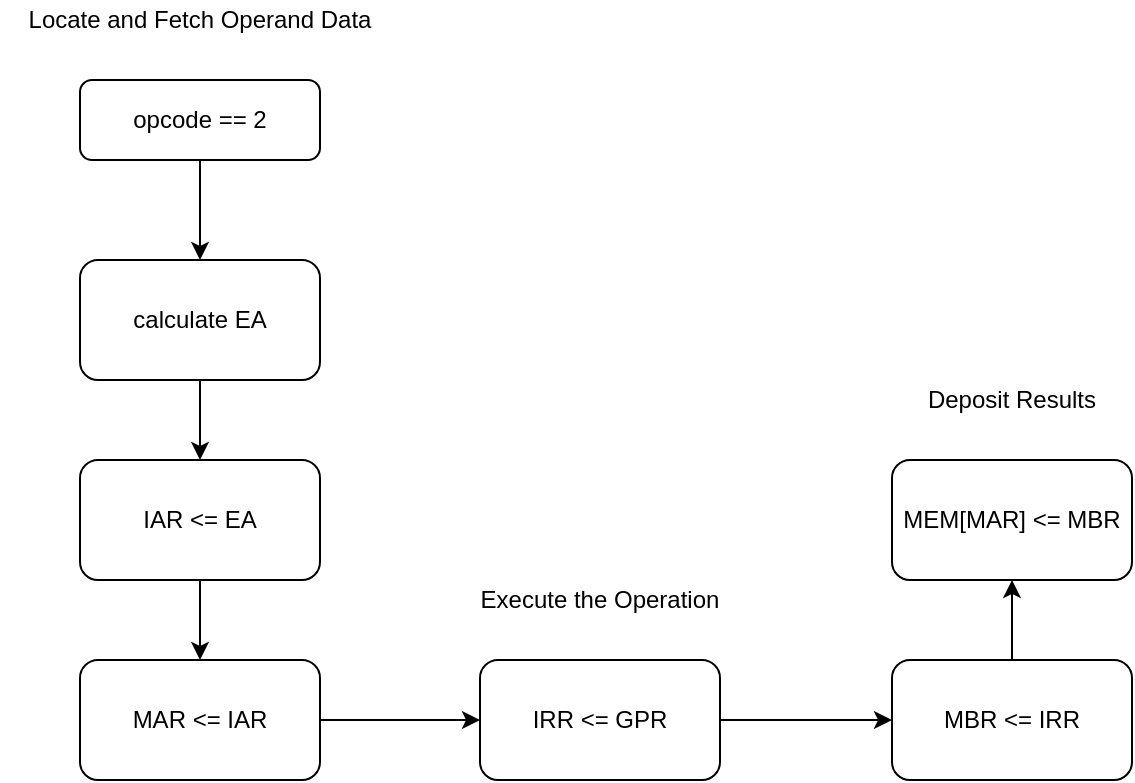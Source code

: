 <mxfile version="15.2.9" type="device"><diagram id="Ic-4fiKRC6xZ1ZoMDp1G" name="Page-1"><mxGraphModel dx="1038" dy="547" grid="1" gridSize="10" guides="1" tooltips="1" connect="1" arrows="1" fold="1" page="1" pageScale="1" pageWidth="1654" pageHeight="1169" math="0" shadow="0"><root><mxCell id="0"/><mxCell id="1" parent="0"/><mxCell id="JkEdvWHPhKOuam2P_sVO-1" value="" style="edgeStyle=orthogonalEdgeStyle;rounded=0;orthogonalLoop=1;jettySize=auto;html=1;" parent="1" source="JkEdvWHPhKOuam2P_sVO-2" target="JkEdvWHPhKOuam2P_sVO-4" edge="1"><mxGeometry relative="1" as="geometry"/></mxCell><mxCell id="JkEdvWHPhKOuam2P_sVO-2" value="opcode == 2" style="rounded=1;whiteSpace=wrap;html=1;fontSize=12;glass=0;strokeWidth=1;shadow=0;" parent="1" vertex="1"><mxGeometry x="160" y="80" width="120" height="40" as="geometry"/></mxCell><mxCell id="JkEdvWHPhKOuam2P_sVO-3" value="" style="edgeStyle=orthogonalEdgeStyle;rounded=0;orthogonalLoop=1;jettySize=auto;html=1;" parent="1" source="JkEdvWHPhKOuam2P_sVO-4" target="JkEdvWHPhKOuam2P_sVO-6" edge="1"><mxGeometry relative="1" as="geometry"/></mxCell><mxCell id="JkEdvWHPhKOuam2P_sVO-4" value="calculate EA" style="rounded=1;whiteSpace=wrap;html=1;" parent="1" vertex="1"><mxGeometry x="160" y="170" width="120" height="60" as="geometry"/></mxCell><mxCell id="JkEdvWHPhKOuam2P_sVO-5" value="" style="edgeStyle=orthogonalEdgeStyle;rounded=0;orthogonalLoop=1;jettySize=auto;html=1;" parent="1" source="JkEdvWHPhKOuam2P_sVO-6" target="JkEdvWHPhKOuam2P_sVO-8" edge="1"><mxGeometry relative="1" as="geometry"/></mxCell><mxCell id="JkEdvWHPhKOuam2P_sVO-6" value="IAR &amp;lt;= EA" style="rounded=1;whiteSpace=wrap;html=1;" parent="1" vertex="1"><mxGeometry x="160" y="270" width="120" height="60" as="geometry"/></mxCell><mxCell id="JkEdvWHPhKOuam2P_sVO-17" value="" style="edgeStyle=orthogonalEdgeStyle;rounded=0;orthogonalLoop=1;jettySize=auto;html=1;" parent="1" source="JkEdvWHPhKOuam2P_sVO-8" target="JkEdvWHPhKOuam2P_sVO-12" edge="1"><mxGeometry relative="1" as="geometry"/></mxCell><mxCell id="JkEdvWHPhKOuam2P_sVO-8" value="MAR &amp;lt;= IAR" style="rounded=1;whiteSpace=wrap;html=1;" parent="1" vertex="1"><mxGeometry x="160" y="370" width="120" height="60" as="geometry"/></mxCell><mxCell id="JkEdvWHPhKOuam2P_sVO-11" value="" style="edgeStyle=orthogonalEdgeStyle;rounded=0;orthogonalLoop=1;jettySize=auto;html=1;" parent="1" source="JkEdvWHPhKOuam2P_sVO-12" target="JkEdvWHPhKOuam2P_sVO-13" edge="1"><mxGeometry relative="1" as="geometry"/></mxCell><mxCell id="JkEdvWHPhKOuam2P_sVO-12" value="IRR &amp;lt;= GPR" style="rounded=1;whiteSpace=wrap;html=1;" parent="1" vertex="1"><mxGeometry x="360" y="370" width="120" height="60" as="geometry"/></mxCell><mxCell id="yTNBo8k_0UMQWm9m2EcY-2" value="" style="edgeStyle=orthogonalEdgeStyle;rounded=0;orthogonalLoop=1;jettySize=auto;html=1;" edge="1" parent="1" source="JkEdvWHPhKOuam2P_sVO-13" target="yTNBo8k_0UMQWm9m2EcY-1"><mxGeometry relative="1" as="geometry"/></mxCell><mxCell id="JkEdvWHPhKOuam2P_sVO-13" value="MBR &amp;lt;= IRR" style="rounded=1;whiteSpace=wrap;html=1;" parent="1" vertex="1"><mxGeometry x="566" y="370" width="120" height="60" as="geometry"/></mxCell><mxCell id="JkEdvWHPhKOuam2P_sVO-14" value="Locate and Fetch Operand Data" style="text;html=1;strokeColor=none;fillColor=none;align=center;verticalAlign=middle;whiteSpace=wrap;rounded=0;" parent="1" vertex="1"><mxGeometry x="120" y="40" width="200" height="20" as="geometry"/></mxCell><mxCell id="JkEdvWHPhKOuam2P_sVO-15" value="Execute the Operation" style="text;html=1;strokeColor=none;fillColor=none;align=center;verticalAlign=middle;whiteSpace=wrap;rounded=0;" parent="1" vertex="1"><mxGeometry x="330" y="330" width="180" height="20" as="geometry"/></mxCell><mxCell id="JkEdvWHPhKOuam2P_sVO-16" value="Deposit Results" style="text;html=1;strokeColor=none;fillColor=none;align=center;verticalAlign=middle;whiteSpace=wrap;rounded=0;" parent="1" vertex="1"><mxGeometry x="576" y="230" width="100" height="20" as="geometry"/></mxCell><mxCell id="yTNBo8k_0UMQWm9m2EcY-1" value="MEM[MAR] &amp;lt;= MBR" style="rounded=1;whiteSpace=wrap;html=1;" vertex="1" parent="1"><mxGeometry x="566" y="270" width="120" height="60" as="geometry"/></mxCell></root></mxGraphModel></diagram></mxfile>